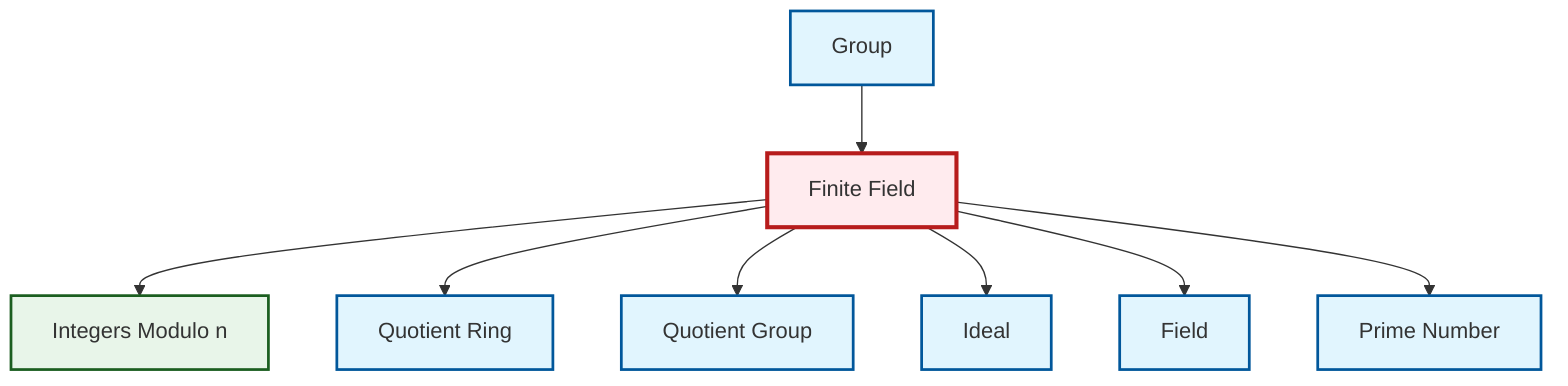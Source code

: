 graph TD
    classDef definition fill:#e1f5fe,stroke:#01579b,stroke-width:2px
    classDef theorem fill:#f3e5f5,stroke:#4a148c,stroke-width:2px
    classDef axiom fill:#fff3e0,stroke:#e65100,stroke-width:2px
    classDef example fill:#e8f5e9,stroke:#1b5e20,stroke-width:2px
    classDef current fill:#ffebee,stroke:#b71c1c,stroke-width:3px
    def-ideal["Ideal"]:::definition
    def-quotient-ring["Quotient Ring"]:::definition
    ex-finite-field["Finite Field"]:::example
    ex-quotient-integers-mod-n["Integers Modulo n"]:::example
    def-prime["Prime Number"]:::definition
    def-quotient-group["Quotient Group"]:::definition
    def-group["Group"]:::definition
    def-field["Field"]:::definition
    ex-finite-field --> ex-quotient-integers-mod-n
    ex-finite-field --> def-quotient-ring
    ex-finite-field --> def-quotient-group
    ex-finite-field --> def-ideal
    ex-finite-field --> def-field
    def-group --> ex-finite-field
    ex-finite-field --> def-prime
    class ex-finite-field current